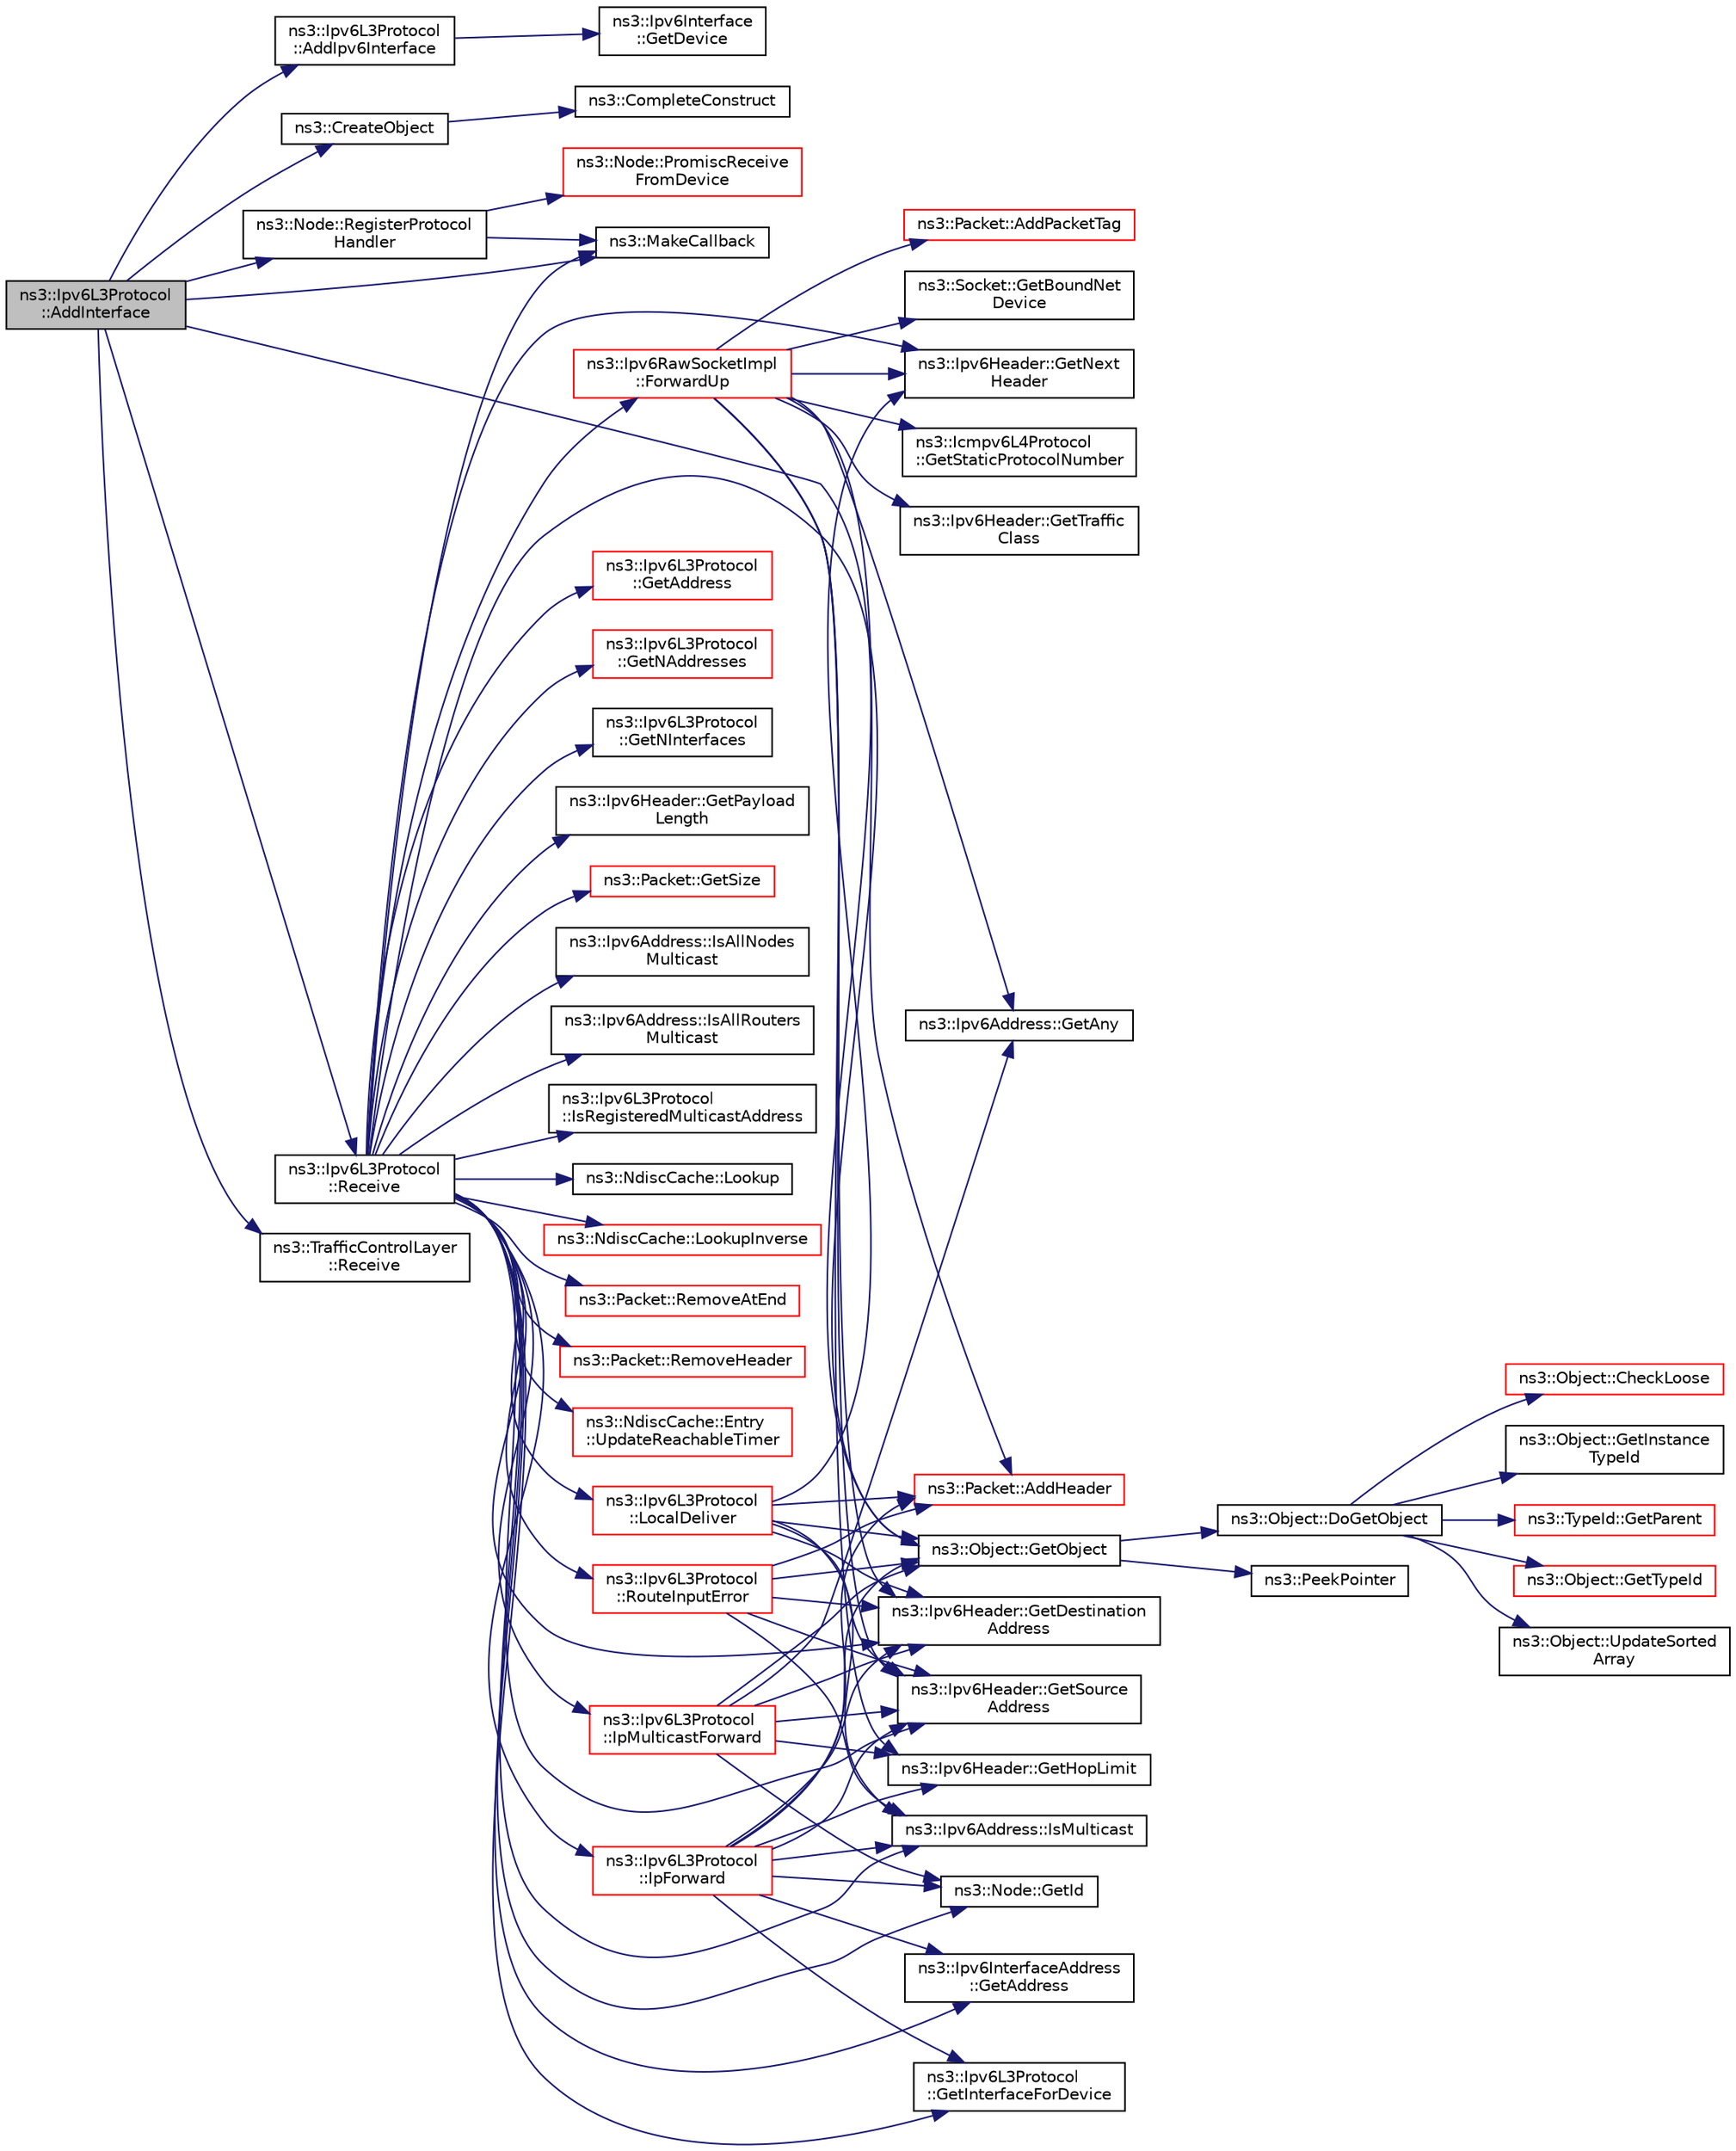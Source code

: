 digraph "ns3::Ipv6L3Protocol::AddInterface"
{
 // LATEX_PDF_SIZE
  edge [fontname="Helvetica",fontsize="10",labelfontname="Helvetica",labelfontsize="10"];
  node [fontname="Helvetica",fontsize="10",shape=record];
  rankdir="LR";
  Node1 [label="ns3::Ipv6L3Protocol\l::AddInterface",height=0.2,width=0.4,color="black", fillcolor="grey75", style="filled", fontcolor="black",tooltip="Add IPv6 interface for a device."];
  Node1 -> Node2 [color="midnightblue",fontsize="10",style="solid",fontname="Helvetica"];
  Node2 [label="ns3::Ipv6L3Protocol\l::AddIpv6Interface",height=0.2,width=0.4,color="black", fillcolor="white", style="filled",URL="$classns3_1_1_ipv6_l3_protocol.html#aa0c786fd0209504c82b7278297a62f99",tooltip="Add an IPv6 interface to the stack."];
  Node2 -> Node3 [color="midnightblue",fontsize="10",style="solid",fontname="Helvetica"];
  Node3 [label="ns3::Ipv6Interface\l::GetDevice",height=0.2,width=0.4,color="black", fillcolor="white", style="filled",URL="$classns3_1_1_ipv6_interface.html#ae48d61d8e995e585a74050d78455bac7",tooltip="Get the NetDevice."];
  Node1 -> Node4 [color="midnightblue",fontsize="10",style="solid",fontname="Helvetica"];
  Node4 [label="ns3::CreateObject",height=0.2,width=0.4,color="black", fillcolor="white", style="filled",URL="$group__object.html#ga4f58688dc118e0e279e2fb539f3248cc",tooltip="Create an object by type, with varying number of constructor parameters."];
  Node4 -> Node5 [color="midnightblue",fontsize="10",style="solid",fontname="Helvetica"];
  Node5 [label="ns3::CompleteConstruct",height=0.2,width=0.4,color="black", fillcolor="white", style="filled",URL="$namespacens3.html#ac691eac01671bfb90912a3ad38964197",tooltip=" "];
  Node1 -> Node6 [color="midnightblue",fontsize="10",style="solid",fontname="Helvetica"];
  Node6 [label="ns3::Object::GetObject",height=0.2,width=0.4,color="black", fillcolor="white", style="filled",URL="$classns3_1_1_object.html#ad21f5401ff705cd29c37f931ea3afc18",tooltip="Get a pointer to the requested aggregated Object."];
  Node6 -> Node7 [color="midnightblue",fontsize="10",style="solid",fontname="Helvetica"];
  Node7 [label="ns3::Object::DoGetObject",height=0.2,width=0.4,color="black", fillcolor="white", style="filled",URL="$classns3_1_1_object.html#a7c009975f7c0994cb47a69f713745e0a",tooltip="Find an Object of TypeId tid in the aggregates of this Object."];
  Node7 -> Node8 [color="midnightblue",fontsize="10",style="solid",fontname="Helvetica"];
  Node8 [label="ns3::Object::CheckLoose",height=0.2,width=0.4,color="red", fillcolor="white", style="filled",URL="$classns3_1_1_object.html#a33b1d1c52665f27a2fd4857aef5618f2",tooltip="Check if any aggregated Objects have non-zero reference counts."];
  Node7 -> Node10 [color="midnightblue",fontsize="10",style="solid",fontname="Helvetica"];
  Node10 [label="ns3::Object::GetInstance\lTypeId",height=0.2,width=0.4,color="black", fillcolor="white", style="filled",URL="$classns3_1_1_object.html#a9a0bc0211cfab9842e1046b5c5810e5a",tooltip="Get the most derived TypeId for this Object."];
  Node7 -> Node11 [color="midnightblue",fontsize="10",style="solid",fontname="Helvetica"];
  Node11 [label="ns3::TypeId::GetParent",height=0.2,width=0.4,color="red", fillcolor="white", style="filled",URL="$classns3_1_1_type_id.html#ab84f81aee52154af39a8668b59c89d63",tooltip="Get the parent of this TypeId."];
  Node7 -> Node16 [color="midnightblue",fontsize="10",style="solid",fontname="Helvetica"];
  Node16 [label="ns3::Object::GetTypeId",height=0.2,width=0.4,color="red", fillcolor="white", style="filled",URL="$classns3_1_1_object.html#a1d040243983ab74ec923bde26d7cb7e7",tooltip="Register this type."];
  Node7 -> Node20 [color="midnightblue",fontsize="10",style="solid",fontname="Helvetica"];
  Node20 [label="ns3::Object::UpdateSorted\lArray",height=0.2,width=0.4,color="black", fillcolor="white", style="filled",URL="$classns3_1_1_object.html#ade62655b9680ca5ebf5af7e0fda7a21f",tooltip="Keep the list of aggregates in most-recently-used order."];
  Node6 -> Node21 [color="midnightblue",fontsize="10",style="solid",fontname="Helvetica"];
  Node21 [label="ns3::PeekPointer",height=0.2,width=0.4,color="black", fillcolor="white", style="filled",URL="$namespacens3.html#af2a7557fe9afdd98d8f6f8f6e412cf5a",tooltip=" "];
  Node1 -> Node22 [color="midnightblue",fontsize="10",style="solid",fontname="Helvetica"];
  Node22 [label="ns3::MakeCallback",height=0.2,width=0.4,color="black", fillcolor="white", style="filled",URL="$namespacens3.html#af1dde3c04374147fca0cfe3b0766d664",tooltip="Build Callbacks for class method members which take varying numbers of arguments and potentially retu..."];
  Node1 -> Node23 [color="midnightblue",fontsize="10",style="solid",fontname="Helvetica"];
  Node23 [label="ns3::Ipv6L3Protocol\l::Receive",height=0.2,width=0.4,color="black", fillcolor="white", style="filled",URL="$classns3_1_1_ipv6_l3_protocol.html#a8a95d576e8aee9a571db93bf686d850a",tooltip="Receive method when a packet arrive in the stack."];
  Node23 -> Node24 [color="midnightblue",fontsize="10",style="solid",fontname="Helvetica"];
  Node24 [label="ns3::Ipv6RawSocketImpl\l::ForwardUp",height=0.2,width=0.4,color="red", fillcolor="white", style="filled",URL="$classns3_1_1_ipv6_raw_socket_impl.html#a9b9d0def6375d0a3fbcaa552ebc3e03d",tooltip="Forward up to receive method."];
  Node24 -> Node25 [color="midnightblue",fontsize="10",style="solid",fontname="Helvetica"];
  Node25 [label="ns3::Packet::AddHeader",height=0.2,width=0.4,color="red", fillcolor="white", style="filled",URL="$classns3_1_1_packet.html#a465108c595a0bc592095cbcab1832ed8",tooltip="Add header to this packet."];
  Node24 -> Node67 [color="midnightblue",fontsize="10",style="solid",fontname="Helvetica"];
  Node67 [label="ns3::Packet::AddPacketTag",height=0.2,width=0.4,color="red", fillcolor="white", style="filled",URL="$classns3_1_1_packet.html#ac4a6bcd77e58bdc14c42a7d572d66cc9",tooltip="Add a packet tag."];
  Node24 -> Node73 [color="midnightblue",fontsize="10",style="solid",fontname="Helvetica"];
  Node73 [label="ns3::Ipv6Address::GetAny",height=0.2,width=0.4,color="black", fillcolor="white", style="filled",URL="$classns3_1_1_ipv6_address.html#a2783e8badfc98c8b0a8508bba6e1b91e",tooltip="Get the \"any\" (::) Ipv6Address."];
  Node24 -> Node74 [color="midnightblue",fontsize="10",style="solid",fontname="Helvetica"];
  Node74 [label="ns3::Socket::GetBoundNet\lDevice",height=0.2,width=0.4,color="black", fillcolor="white", style="filled",URL="$classns3_1_1_socket.html#a04ae6be2aded03caaa262e274dc8a2fd",tooltip="Returns socket's bound NetDevice, if any."];
  Node24 -> Node75 [color="midnightblue",fontsize="10",style="solid",fontname="Helvetica"];
  Node75 [label="ns3::Ipv6Header::GetDestination\lAddress",height=0.2,width=0.4,color="black", fillcolor="white", style="filled",URL="$classns3_1_1_ipv6_header.html#a6f1681b5e31c57029b95255dc7553cb5",tooltip="Get the \"Destination address\" field."];
  Node24 -> Node76 [color="midnightblue",fontsize="10",style="solid",fontname="Helvetica"];
  Node76 [label="ns3::Ipv6Header::GetHopLimit",height=0.2,width=0.4,color="black", fillcolor="white", style="filled",URL="$classns3_1_1_ipv6_header.html#a0ec7b78e38a485f6d26d59018958db7c",tooltip="Get the \"Hop limit\" field (TTL)."];
  Node24 -> Node77 [color="midnightblue",fontsize="10",style="solid",fontname="Helvetica"];
  Node77 [label="ns3::Ipv6Header::GetNext\lHeader",height=0.2,width=0.4,color="black", fillcolor="white", style="filled",URL="$classns3_1_1_ipv6_header.html#a4924d98260c4764a53024deef2c143a6",tooltip="Get the next header."];
  Node24 -> Node78 [color="midnightblue",fontsize="10",style="solid",fontname="Helvetica"];
  Node78 [label="ns3::Ipv6Header::GetSource\lAddress",height=0.2,width=0.4,color="black", fillcolor="white", style="filled",URL="$classns3_1_1_ipv6_header.html#a07d13db76e48e50eb613d69ae46c2ab0",tooltip="Get the \"Source address\" field."];
  Node24 -> Node79 [color="midnightblue",fontsize="10",style="solid",fontname="Helvetica"];
  Node79 [label="ns3::Icmpv6L4Protocol\l::GetStaticProtocolNumber",height=0.2,width=0.4,color="black", fillcolor="white", style="filled",URL="$classns3_1_1_icmpv6_l4_protocol.html#af845269e6c3f4509a4e287195c965afc",tooltip="Get ICMPv6 protocol number."];
  Node24 -> Node80 [color="midnightblue",fontsize="10",style="solid",fontname="Helvetica"];
  Node80 [label="ns3::Ipv6Header::GetTraffic\lClass",height=0.2,width=0.4,color="black", fillcolor="white", style="filled",URL="$classns3_1_1_ipv6_header.html#a79ba3e1ef4dbd5444c4182ab6422d1e5",tooltip="Get the \"Traffic class\" field."];
  Node23 -> Node100 [color="midnightblue",fontsize="10",style="solid",fontname="Helvetica"];
  Node100 [label="ns3::Ipv6InterfaceAddress\l::GetAddress",height=0.2,width=0.4,color="black", fillcolor="white", style="filled",URL="$classns3_1_1_ipv6_interface_address.html#a2cefaa3c66694e103da53cc784ba46bf",tooltip="Get the IPv6 address."];
  Node23 -> Node101 [color="midnightblue",fontsize="10",style="solid",fontname="Helvetica"];
  Node101 [label="ns3::Ipv6L3Protocol\l::GetAddress",height=0.2,width=0.4,color="red", fillcolor="white", style="filled",URL="$classns3_1_1_ipv6_l3_protocol.html#a1ade883db6dab1ef837fae131013ad1a",tooltip="Get an address."];
  Node23 -> Node75 [color="midnightblue",fontsize="10",style="solid",fontname="Helvetica"];
  Node23 -> Node103 [color="midnightblue",fontsize="10",style="solid",fontname="Helvetica"];
  Node103 [label="ns3::Node::GetId",height=0.2,width=0.4,color="black", fillcolor="white", style="filled",URL="$classns3_1_1_node.html#a2ed8663077afcb8db519296b0ada6355",tooltip=" "];
  Node23 -> Node104 [color="midnightblue",fontsize="10",style="solid",fontname="Helvetica"];
  Node104 [label="ns3::Ipv6L3Protocol\l::GetInterfaceForDevice",height=0.2,width=0.4,color="black", fillcolor="white", style="filled",URL="$classns3_1_1_ipv6_l3_protocol.html#aac2b99029e2a3b966cc6aab2c805621b",tooltip="Get interface index which is on a specified net device."];
  Node23 -> Node105 [color="midnightblue",fontsize="10",style="solid",fontname="Helvetica"];
  Node105 [label="ns3::Ipv6L3Protocol\l::GetNAddresses",height=0.2,width=0.4,color="red", fillcolor="white", style="filled",URL="$classns3_1_1_ipv6_l3_protocol.html#aae1889c3e2c66c285160a16f245997ef",tooltip="Get number of address for an interface."];
  Node23 -> Node77 [color="midnightblue",fontsize="10",style="solid",fontname="Helvetica"];
  Node23 -> Node107 [color="midnightblue",fontsize="10",style="solid",fontname="Helvetica"];
  Node107 [label="ns3::Ipv6L3Protocol\l::GetNInterfaces",height=0.2,width=0.4,color="black", fillcolor="white", style="filled",URL="$classns3_1_1_ipv6_l3_protocol.html#af6d6a9a4e8cb59242a35b81e78b34a1b",tooltip="Get current number of interface on this stack."];
  Node23 -> Node6 [color="midnightblue",fontsize="10",style="solid",fontname="Helvetica"];
  Node23 -> Node108 [color="midnightblue",fontsize="10",style="solid",fontname="Helvetica"];
  Node108 [label="ns3::Ipv6Header::GetPayload\lLength",height=0.2,width=0.4,color="black", fillcolor="white", style="filled",URL="$classns3_1_1_ipv6_header.html#a7a0368628f1d57d4b878064744b55b8f",tooltip="Get the \"Payload length\" field."];
  Node23 -> Node109 [color="midnightblue",fontsize="10",style="solid",fontname="Helvetica"];
  Node109 [label="ns3::Packet::GetSize",height=0.2,width=0.4,color="red", fillcolor="white", style="filled",URL="$classns3_1_1_packet.html#afff7cb1ff518ee6dc0d424e10a5ad6ec",tooltip="Returns the the size in bytes of the packet (including the zero-filled initial payload)."];
  Node23 -> Node78 [color="midnightblue",fontsize="10",style="solid",fontname="Helvetica"];
  Node23 -> Node111 [color="midnightblue",fontsize="10",style="solid",fontname="Helvetica"];
  Node111 [label="ns3::Ipv6L3Protocol\l::IpForward",height=0.2,width=0.4,color="red", fillcolor="white", style="filled",URL="$classns3_1_1_ipv6_l3_protocol.html#ac956e0aaed5e961b6c25210c2b696da6",tooltip="Forward a packet."];
  Node111 -> Node25 [color="midnightblue",fontsize="10",style="solid",fontname="Helvetica"];
  Node111 -> Node100 [color="midnightblue",fontsize="10",style="solid",fontname="Helvetica"];
  Node111 -> Node75 [color="midnightblue",fontsize="10",style="solid",fontname="Helvetica"];
  Node111 -> Node76 [color="midnightblue",fontsize="10",style="solid",fontname="Helvetica"];
  Node111 -> Node103 [color="midnightblue",fontsize="10",style="solid",fontname="Helvetica"];
  Node111 -> Node104 [color="midnightblue",fontsize="10",style="solid",fontname="Helvetica"];
  Node111 -> Node6 [color="midnightblue",fontsize="10",style="solid",fontname="Helvetica"];
  Node111 -> Node78 [color="midnightblue",fontsize="10",style="solid",fontname="Helvetica"];
  Node111 -> Node122 [color="midnightblue",fontsize="10",style="solid",fontname="Helvetica"];
  Node122 [label="ns3::Ipv6Address::IsMulticast",height=0.2,width=0.4,color="black", fillcolor="white", style="filled",URL="$classns3_1_1_ipv6_address.html#a68f522d40b6db6d383848ea90bc47dd0",tooltip="If the IPv6 address is multicast (ff00::/8)."];
  Node23 -> Node130 [color="midnightblue",fontsize="10",style="solid",fontname="Helvetica"];
  Node130 [label="ns3::Ipv6L3Protocol\l::IpMulticastForward",height=0.2,width=0.4,color="red", fillcolor="white", style="filled",URL="$classns3_1_1_ipv6_l3_protocol.html#aa65d2e4894ea499415227e232e854824",tooltip="Forward a multicast packet."];
  Node130 -> Node73 [color="midnightblue",fontsize="10",style="solid",fontname="Helvetica"];
  Node130 -> Node75 [color="midnightblue",fontsize="10",style="solid",fontname="Helvetica"];
  Node130 -> Node76 [color="midnightblue",fontsize="10",style="solid",fontname="Helvetica"];
  Node130 -> Node103 [color="midnightblue",fontsize="10",style="solid",fontname="Helvetica"];
  Node130 -> Node6 [color="midnightblue",fontsize="10",style="solid",fontname="Helvetica"];
  Node130 -> Node78 [color="midnightblue",fontsize="10",style="solid",fontname="Helvetica"];
  Node23 -> Node132 [color="midnightblue",fontsize="10",style="solid",fontname="Helvetica"];
  Node132 [label="ns3::Ipv6Address::IsAllNodes\lMulticast",height=0.2,width=0.4,color="black", fillcolor="white", style="filled",URL="$classns3_1_1_ipv6_address.html#a49db61dee44f127555eb03a6d100e44d",tooltip="If the IPv6 address is \"all nodes multicast\" (ff02::1/8)."];
  Node23 -> Node133 [color="midnightblue",fontsize="10",style="solid",fontname="Helvetica"];
  Node133 [label="ns3::Ipv6Address::IsAllRouters\lMulticast",height=0.2,width=0.4,color="black", fillcolor="white", style="filled",URL="$classns3_1_1_ipv6_address.html#af8e9ad649438e01895b247cc96315350",tooltip="If the IPv6 address is \"all routers multicast\" (ff02::2/8)."];
  Node23 -> Node122 [color="midnightblue",fontsize="10",style="solid",fontname="Helvetica"];
  Node23 -> Node134 [color="midnightblue",fontsize="10",style="solid",fontname="Helvetica"];
  Node134 [label="ns3::Ipv6L3Protocol\l::IsRegisteredMulticastAddress",height=0.2,width=0.4,color="black", fillcolor="white", style="filled",URL="$classns3_1_1_ipv6_l3_protocol.html#a0f4b8856923e5c3064cffe446d318389",tooltip="Checks if the address has been registered."];
  Node23 -> Node135 [color="midnightblue",fontsize="10",style="solid",fontname="Helvetica"];
  Node135 [label="ns3::Ipv6L3Protocol\l::LocalDeliver",height=0.2,width=0.4,color="red", fillcolor="white", style="filled",URL="$classns3_1_1_ipv6_l3_protocol.html#a8e2c7a80851d870812295c19dc908a38",tooltip="Deliver a packet."];
  Node135 -> Node25 [color="midnightblue",fontsize="10",style="solid",fontname="Helvetica"];
  Node135 -> Node75 [color="midnightblue",fontsize="10",style="solid",fontname="Helvetica"];
  Node135 -> Node77 [color="midnightblue",fontsize="10",style="solid",fontname="Helvetica"];
  Node135 -> Node6 [color="midnightblue",fontsize="10",style="solid",fontname="Helvetica"];
  Node135 -> Node78 [color="midnightblue",fontsize="10",style="solid",fontname="Helvetica"];
  Node135 -> Node122 [color="midnightblue",fontsize="10",style="solid",fontname="Helvetica"];
  Node23 -> Node146 [color="midnightblue",fontsize="10",style="solid",fontname="Helvetica"];
  Node146 [label="ns3::NdiscCache::Lookup",height=0.2,width=0.4,color="black", fillcolor="white", style="filled",URL="$classns3_1_1_ndisc_cache.html#a8a5fa7656fcbc9058fb8e1405a2728db",tooltip="Lookup in the cache."];
  Node23 -> Node147 [color="midnightblue",fontsize="10",style="solid",fontname="Helvetica"];
  Node147 [label="ns3::NdiscCache::LookupInverse",height=0.2,width=0.4,color="red", fillcolor="white", style="filled",URL="$classns3_1_1_ndisc_cache.html#aced04fde90c4b2acbaf163099eecaccc",tooltip="Lookup in the cache for a MAC address."];
  Node23 -> Node22 [color="midnightblue",fontsize="10",style="solid",fontname="Helvetica"];
  Node23 -> Node149 [color="midnightblue",fontsize="10",style="solid",fontname="Helvetica"];
  Node149 [label="ns3::Packet::RemoveAtEnd",height=0.2,width=0.4,color="red", fillcolor="white", style="filled",URL="$classns3_1_1_packet.html#a607de6c1abda2a960e99a3b59fd35d14",tooltip="Remove size bytes from the end of the current packet."];
  Node23 -> Node152 [color="midnightblue",fontsize="10",style="solid",fontname="Helvetica"];
  Node152 [label="ns3::Packet::RemoveHeader",height=0.2,width=0.4,color="red", fillcolor="white", style="filled",URL="$classns3_1_1_packet.html#a0961eccf975d75f902d40956c93ba63e",tooltip="Deserialize and remove the header from the internal buffer."];
  Node23 -> Node154 [color="midnightblue",fontsize="10",style="solid",fontname="Helvetica"];
  Node154 [label="ns3::Ipv6L3Protocol\l::RouteInputError",height=0.2,width=0.4,color="red", fillcolor="white", style="filled",URL="$classns3_1_1_ipv6_l3_protocol.html#a0cdd2195de560337df8dbe1a412cbaf6",tooltip="Fallback when no route is found."];
  Node154 -> Node25 [color="midnightblue",fontsize="10",style="solid",fontname="Helvetica"];
  Node154 -> Node75 [color="midnightblue",fontsize="10",style="solid",fontname="Helvetica"];
  Node154 -> Node6 [color="midnightblue",fontsize="10",style="solid",fontname="Helvetica"];
  Node154 -> Node78 [color="midnightblue",fontsize="10",style="solid",fontname="Helvetica"];
  Node154 -> Node122 [color="midnightblue",fontsize="10",style="solid",fontname="Helvetica"];
  Node23 -> Node155 [color="midnightblue",fontsize="10",style="solid",fontname="Helvetica"];
  Node155 [label="ns3::NdiscCache::Entry\l::UpdateReachableTimer",height=0.2,width=0.4,color="red", fillcolor="white", style="filled",URL="$classns3_1_1_ndisc_cache_1_1_entry.html#a505d6cca16dc15d1c80e714c10da522f",tooltip="Update the reachable timer."];
  Node1 -> Node195 [color="midnightblue",fontsize="10",style="solid",fontname="Helvetica"];
  Node195 [label="ns3::TrafficControlLayer\l::Receive",height=0.2,width=0.4,color="black", fillcolor="white", style="filled",URL="$classns3_1_1_traffic_control_layer.html#ac8d6ccbab480b6b288aa155b8485e178",tooltip="Called by NetDevices, incoming packet."];
  Node1 -> Node196 [color="midnightblue",fontsize="10",style="solid",fontname="Helvetica"];
  Node196 [label="ns3::Node::RegisterProtocol\lHandler",height=0.2,width=0.4,color="black", fillcolor="white", style="filled",URL="$classns3_1_1_node.html#af713f0e7ea5c49b4fa0b3613405c45fa",tooltip=" "];
  Node196 -> Node22 [color="midnightblue",fontsize="10",style="solid",fontname="Helvetica"];
  Node196 -> Node197 [color="midnightblue",fontsize="10",style="solid",fontname="Helvetica"];
  Node197 [label="ns3::Node::PromiscReceive\lFromDevice",height=0.2,width=0.4,color="red", fillcolor="white", style="filled",URL="$classns3_1_1_node.html#a16cf271eeeab87dc7133ffb3f8b24dc4",tooltip="Receive a packet from a device in promiscuous mode."];
}
